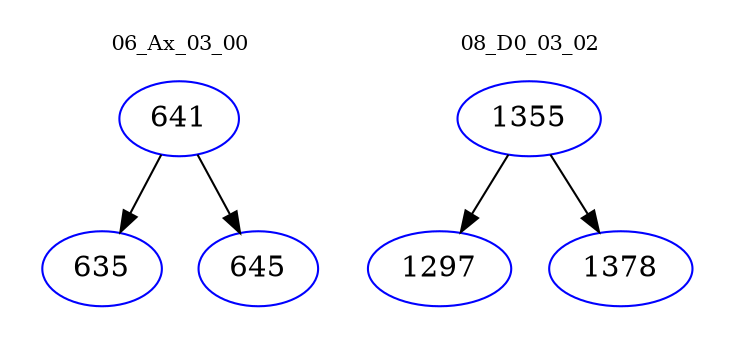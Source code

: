 digraph{
subgraph cluster_0 {
color = white
label = "06_Ax_03_00";
fontsize=10;
T0_641 [label="641", color="blue"]
T0_641 -> T0_635 [color="black"]
T0_635 [label="635", color="blue"]
T0_641 -> T0_645 [color="black"]
T0_645 [label="645", color="blue"]
}
subgraph cluster_1 {
color = white
label = "08_D0_03_02";
fontsize=10;
T1_1355 [label="1355", color="blue"]
T1_1355 -> T1_1297 [color="black"]
T1_1297 [label="1297", color="blue"]
T1_1355 -> T1_1378 [color="black"]
T1_1378 [label="1378", color="blue"]
}
}
